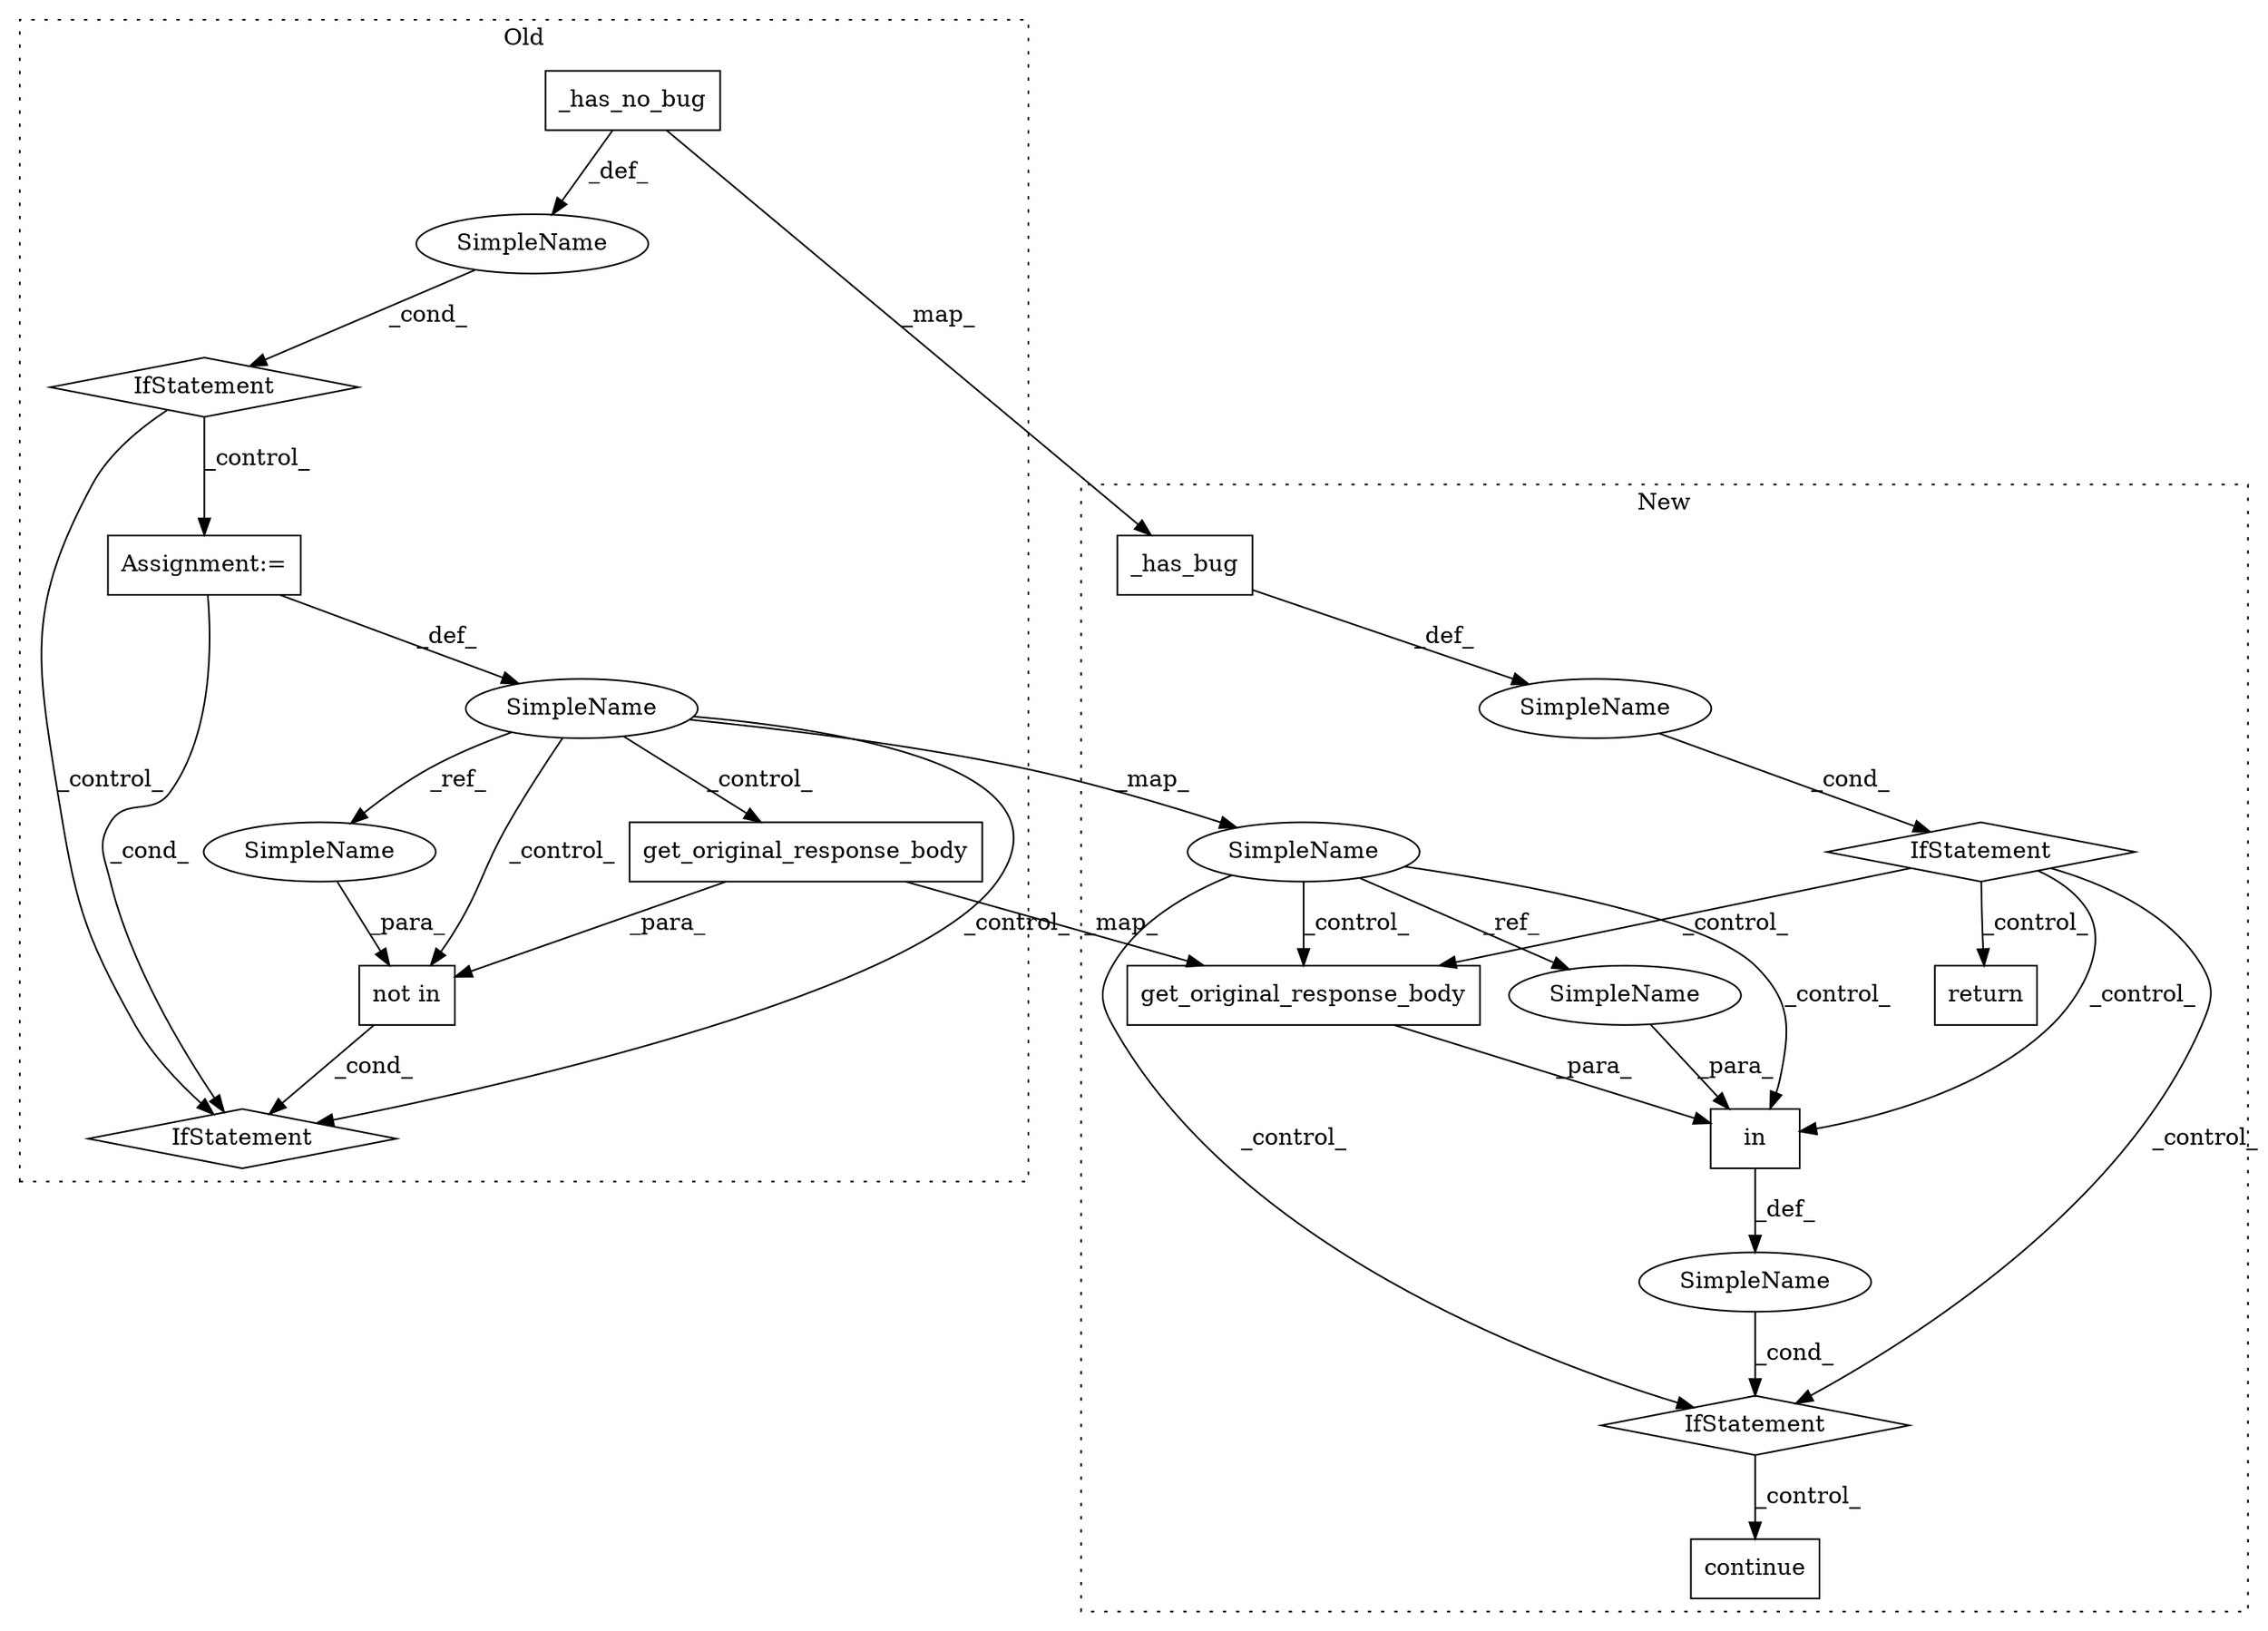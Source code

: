 digraph G {
subgraph cluster0 {
1 [label="not in" a="108" s="1646" l="51" shape="box"];
5 [label="IfStatement" a="25" s="1634,1697" l="12,2" shape="diamond"];
9 [label="SimpleName" a="42" s="" l="" shape="ellipse"];
10 [label="IfStatement" a="25" s="1442,1470" l="4,2" shape="diamond"];
12 [label="SimpleName" a="42" s="1598" l="8" shape="ellipse"];
13 [label="_has_no_bug" a="32" s="1451,1469" l="12,1" shape="box"];
16 [label="get_original_response_body" a="32" s="1669" l="28" shape="box"];
17 [label="Assignment:=" a="7" s="1493" l="1" shape="box"];
20 [label="SimpleName" a="42" s="1646" l="8" shape="ellipse"];
label = "Old";
style="dotted";
}
subgraph cluster1 {
2 [label="continue" a="18" s="1658" l="9" shape="box"];
3 [label="IfStatement" a="25" s="1589,1646" l="10,2" shape="diamond"];
4 [label="SimpleName" a="42" s="" l="" shape="ellipse"];
6 [label="in" a="105" s="1599" l="47" shape="box"];
7 [label="SimpleName" a="42" s="" l="" shape="ellipse"];
8 [label="IfStatement" a="25" s="1423,1448" l="4,2" shape="diamond"];
11 [label="SimpleName" a="42" s="1533" l="8" shape="ellipse"];
14 [label="_has_bug" a="32" s="1432,1447" l="9,1" shape="box"];
15 [label="get_original_response_body" a="32" s="1618" l="28" shape="box"];
18 [label="return" a="41" s="1458" l="7" shape="box"];
19 [label="SimpleName" a="42" s="1599" l="8" shape="ellipse"];
label = "New";
style="dotted";
}
1 -> 5 [label="_cond_"];
3 -> 2 [label="_control_"];
4 -> 3 [label="_cond_"];
6 -> 4 [label="_def_"];
7 -> 8 [label="_cond_"];
8 -> 6 [label="_control_"];
8 -> 15 [label="_control_"];
8 -> 3 [label="_control_"];
8 -> 18 [label="_control_"];
9 -> 10 [label="_cond_"];
10 -> 17 [label="_control_"];
10 -> 5 [label="_control_"];
11 -> 15 [label="_control_"];
11 -> 19 [label="_ref_"];
11 -> 3 [label="_control_"];
11 -> 6 [label="_control_"];
12 -> 1 [label="_control_"];
12 -> 11 [label="_map_"];
12 -> 5 [label="_control_"];
12 -> 16 [label="_control_"];
12 -> 20 [label="_ref_"];
13 -> 14 [label="_map_"];
13 -> 9 [label="_def_"];
14 -> 7 [label="_def_"];
15 -> 6 [label="_para_"];
16 -> 15 [label="_map_"];
16 -> 1 [label="_para_"];
17 -> 5 [label="_cond_"];
17 -> 12 [label="_def_"];
19 -> 6 [label="_para_"];
20 -> 1 [label="_para_"];
}